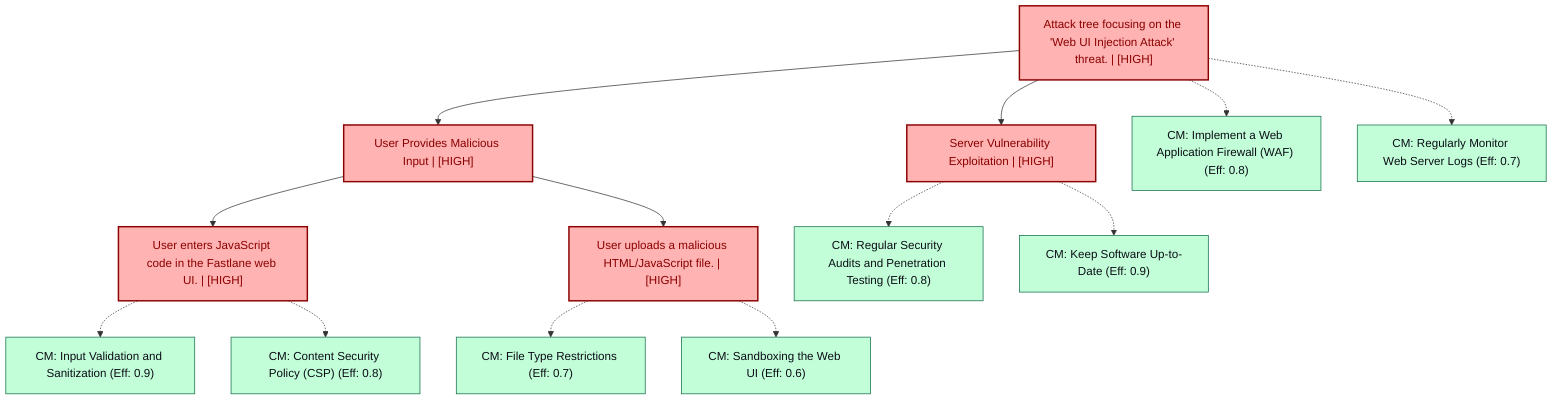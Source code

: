 graph TB
  node_9E37B873-4281-4965-993A-377698728912["Attack tree focusing on the 'Web UI Injection Attack' threat. | [HIGH]"]:::highRisk
  A1["User Provides Malicious Input | [HIGH]"]:::highRisk
  A1_1["User enters JavaScript code in the Fastlane web UI. | [HIGH]"]:::highRisk
  A1_1_cm_0["CM: Input Validation and Sanitization (Eff: 0.9)"]:::countermeasure
  A1_1_cm_1["CM: Content Security Policy (CSP) (Eff: 0.8)"]:::countermeasure
  A1_2["User uploads a malicious HTML/JavaScript file. | [HIGH]"]:::highRisk
  A1_2_cm_0["CM: File Type Restrictions (Eff: 0.7)"]:::countermeasure
  A1_2_cm_1["CM: Sandboxing the Web UI (Eff: 0.6)"]:::countermeasure
  B1["Server Vulnerability Exploitation | [HIGH]"]:::highRisk
  B1_cm_0["CM: Regular Security Audits and Penetration Testing (Eff: 0.8)"]:::countermeasure
  B1_cm_1["CM: Keep Software Up-to-Date (Eff: 0.9)"]:::countermeasure
  node_9E37B873-4281-4965-993A-377698728912_cm_0["CM: Implement a Web Application Firewall (WAF) (Eff: 0.8)"]:::countermeasure
  node_9E37B873-4281-4965-993A-377698728912_cm_1["CM: Regularly Monitor Web Server Logs (Eff: 0.7)"]:::countermeasure

  node_9E37B873-4281-4965-993A-377698728912 --> A1
  A1 --> A1_1
  A1_1 -.-> A1_1_cm_0
  A1_1 -.-> A1_1_cm_1
  A1 --> A1_2
  A1_2 -.-> A1_2_cm_0
  A1_2 -.-> A1_2_cm_1
  node_9E37B873-4281-4965-993A-377698728912 --> B1
  B1 -.-> B1_cm_0
  B1 -.-> B1_cm_1
  node_9E37B873-4281-4965-993A-377698728912 -.-> node_9E37B873-4281-4965-993A-377698728912_cm_0
  node_9E37B873-4281-4965-993A-377698728912 -.-> node_9E37B873-4281-4965-993A-377698728912_cm_1

  classDef andNode fill:#FFB3B3,stroke:#8B0000,stroke-width:2px,color:#0B0D17
  classDef orNode fill:#C2FFD8,stroke:#106B49,stroke-width:2px,color:#0B0D17
  classDef leafNode fill:#73d1ff,stroke:#29ABE2,stroke-width:2px,color:#0B0D17
  classDef highRisk fill:#FFB3B3,color:#8B0000,stroke:#8B0000,stroke-width:2px
  classDef mediumRisk fill:#FFF200,stroke:#7A6300,stroke-width:1px,color:#0B0D17
  classDef lowRisk fill:#FFF2B3,stroke:#FFF2B3,stroke-width:1px,color:#0B0D17
  classDef countermeasure fill:#C2FFD8,stroke:#106B49,stroke-width:1px,color:#0B0D17
  classDef reference fill:#ffa1ad,stroke:#A259FF,stroke-width:1px,stroke-dasharray:3 3,color:#0B0D17
  classDef mitreNode stroke-dasharray:5 5
  classDef note fill:#ffffcc,stroke:#ffcc00,stroke-width:2px,stroke-dasharray:5 5